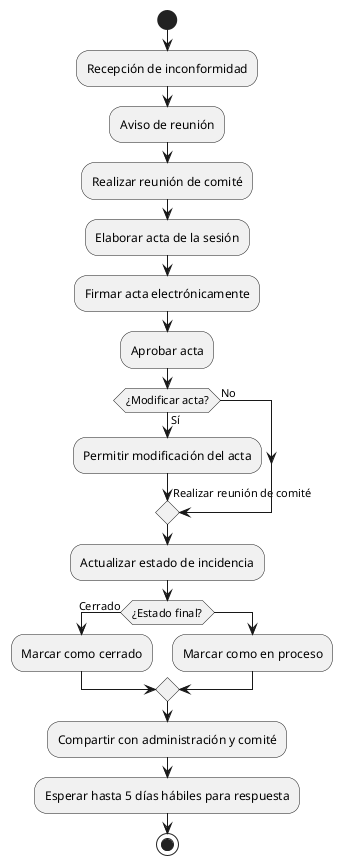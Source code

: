@startuml
start

:Recepción de inconformidad;
:Aviso de reunión;

:Realizar reunión de comité;
:Elaborar acta de la sesión;

:Firmar acta electrónicamente;
:Aprobar acta;

if (¿Modificar acta?) then (Sí)
  :Permitir modificación del acta;
  -> Realizar reunión de comité;
else (No)
endif

:Actualizar estado de incidencia;

if (¿Estado final?) then (Cerrado)
  :Marcar como cerrado;
else
  :Marcar como en proceso;
endif

:Compartir con administración y comité;
:Esperar hasta 5 días hábiles para respuesta;

stop
@enduml
